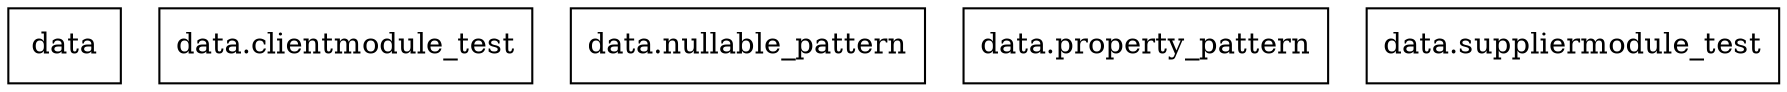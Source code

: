 digraph "packages_depth_limited" {
rankdir=BT
charset="utf-8"
"data" [color="black", label=<data>, shape="box", style="solid"];
"data.clientmodule_test" [color="black", label=<data.clientmodule_test>, shape="box", style="solid"];
"data.nullable_pattern" [color="black", label=<data.nullable_pattern>, shape="box", style="solid"];
"data.property_pattern" [color="black", label=<data.property_pattern>, shape="box", style="solid"];
"data.suppliermodule_test" [color="black", label=<data.suppliermodule_test>, shape="box", style="solid"];
}
